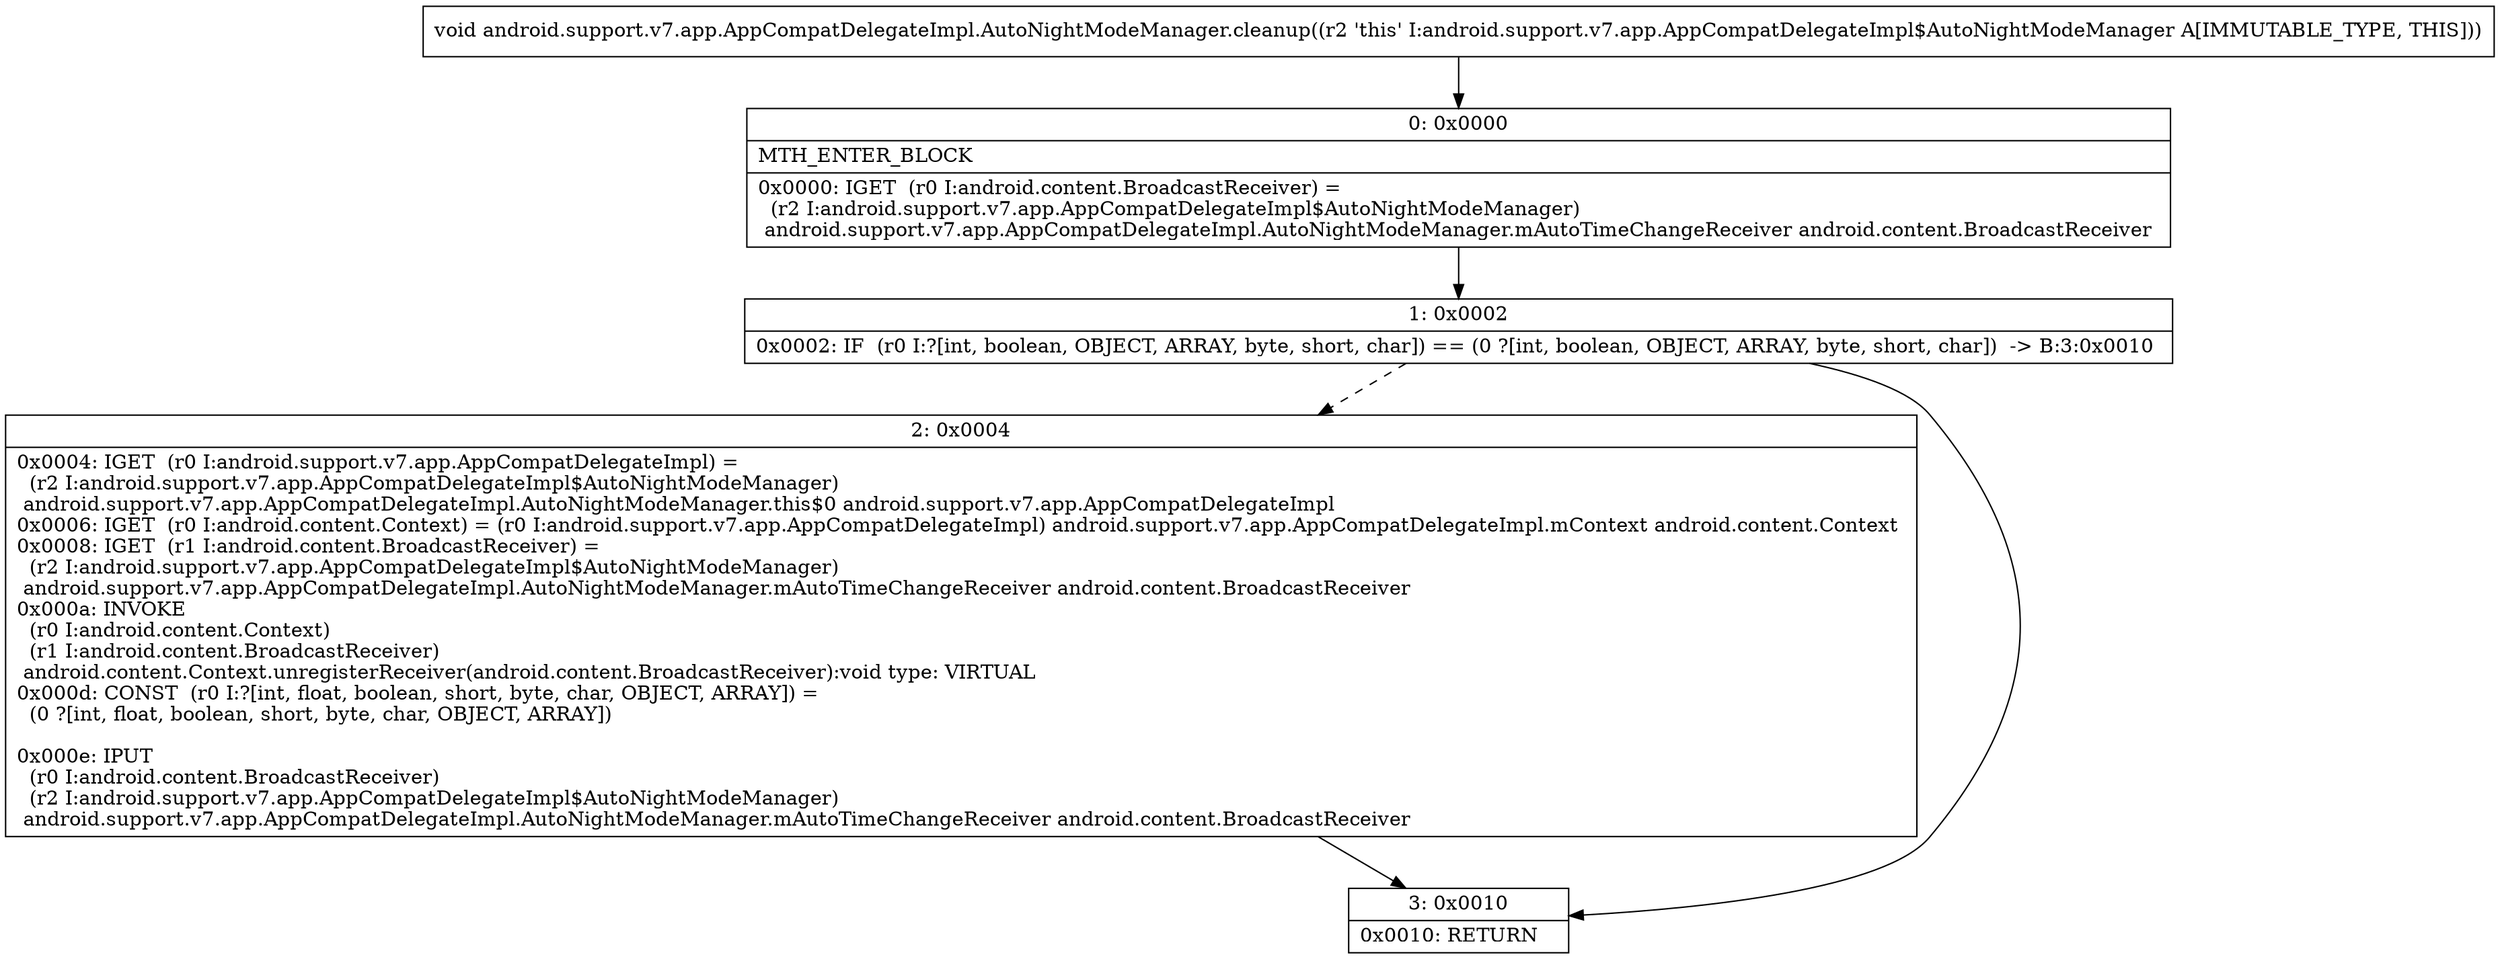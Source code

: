 digraph "CFG forandroid.support.v7.app.AppCompatDelegateImpl.AutoNightModeManager.cleanup()V" {
Node_0 [shape=record,label="{0\:\ 0x0000|MTH_ENTER_BLOCK\l|0x0000: IGET  (r0 I:android.content.BroadcastReceiver) = \l  (r2 I:android.support.v7.app.AppCompatDelegateImpl$AutoNightModeManager)\l android.support.v7.app.AppCompatDelegateImpl.AutoNightModeManager.mAutoTimeChangeReceiver android.content.BroadcastReceiver \l}"];
Node_1 [shape=record,label="{1\:\ 0x0002|0x0002: IF  (r0 I:?[int, boolean, OBJECT, ARRAY, byte, short, char]) == (0 ?[int, boolean, OBJECT, ARRAY, byte, short, char])  \-\> B:3:0x0010 \l}"];
Node_2 [shape=record,label="{2\:\ 0x0004|0x0004: IGET  (r0 I:android.support.v7.app.AppCompatDelegateImpl) = \l  (r2 I:android.support.v7.app.AppCompatDelegateImpl$AutoNightModeManager)\l android.support.v7.app.AppCompatDelegateImpl.AutoNightModeManager.this$0 android.support.v7.app.AppCompatDelegateImpl \l0x0006: IGET  (r0 I:android.content.Context) = (r0 I:android.support.v7.app.AppCompatDelegateImpl) android.support.v7.app.AppCompatDelegateImpl.mContext android.content.Context \l0x0008: IGET  (r1 I:android.content.BroadcastReceiver) = \l  (r2 I:android.support.v7.app.AppCompatDelegateImpl$AutoNightModeManager)\l android.support.v7.app.AppCompatDelegateImpl.AutoNightModeManager.mAutoTimeChangeReceiver android.content.BroadcastReceiver \l0x000a: INVOKE  \l  (r0 I:android.content.Context)\l  (r1 I:android.content.BroadcastReceiver)\l android.content.Context.unregisterReceiver(android.content.BroadcastReceiver):void type: VIRTUAL \l0x000d: CONST  (r0 I:?[int, float, boolean, short, byte, char, OBJECT, ARRAY]) = \l  (0 ?[int, float, boolean, short, byte, char, OBJECT, ARRAY])\l \l0x000e: IPUT  \l  (r0 I:android.content.BroadcastReceiver)\l  (r2 I:android.support.v7.app.AppCompatDelegateImpl$AutoNightModeManager)\l android.support.v7.app.AppCompatDelegateImpl.AutoNightModeManager.mAutoTimeChangeReceiver android.content.BroadcastReceiver \l}"];
Node_3 [shape=record,label="{3\:\ 0x0010|0x0010: RETURN   \l}"];
MethodNode[shape=record,label="{void android.support.v7.app.AppCompatDelegateImpl.AutoNightModeManager.cleanup((r2 'this' I:android.support.v7.app.AppCompatDelegateImpl$AutoNightModeManager A[IMMUTABLE_TYPE, THIS])) }"];
MethodNode -> Node_0;
Node_0 -> Node_1;
Node_1 -> Node_2[style=dashed];
Node_1 -> Node_3;
Node_2 -> Node_3;
}

